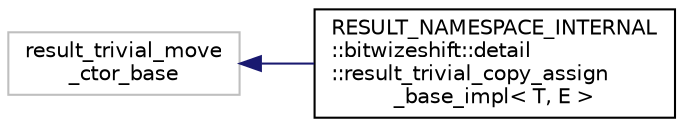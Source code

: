 digraph "Graphical Class Hierarchy"
{
 // LATEX_PDF_SIZE
  edge [fontname="Helvetica",fontsize="10",labelfontname="Helvetica",labelfontsize="10"];
  node [fontname="Helvetica",fontsize="10",shape=record];
  rankdir="LR";
  Node34 [label="result_trivial_move\l_ctor_base",height=0.2,width=0.4,color="grey75", fillcolor="white", style="filled",tooltip=" "];
  Node34 -> Node0 [dir="back",color="midnightblue",fontsize="10",style="solid",fontname="Helvetica"];
  Node0 [label="RESULT_NAMESPACE_INTERNAL\l::bitwizeshift::detail\l::result_trivial_copy_assign\l_base_impl\< T, E \>",height=0.2,width=0.4,color="black", fillcolor="white", style="filled",URL="$da/de3/structRESULT__NAMESPACE__INTERNAL_1_1bitwizeshift_1_1detail_1_1result__trivial__copy__assign__base__impl.html",tooltip=" "];
}
